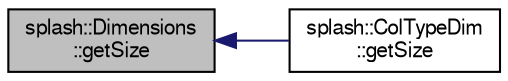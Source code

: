 digraph "splash::Dimensions::getSize"
{
  edge [fontname="FreeSans",fontsize="10",labelfontname="FreeSans",labelfontsize="10"];
  node [fontname="FreeSans",fontsize="10",shape=record];
  rankdir="LR";
  Node1 [label="splash::Dimensions\l::getSize",height=0.2,width=0.4,color="black", fillcolor="grey75", style="filled" fontcolor="black"];
  Node1 -> Node2 [dir="back",color="midnightblue",fontsize="10",style="solid",fontname="FreeSans"];
  Node2 [label="splash::ColTypeDim\l::getSize",height=0.2,width=0.4,color="black", fillcolor="white", style="filled",URL="$classsplash_1_1_col_type_dim.html#a92ffefe2ab94335f6930a7e65cc99ee5"];
}
